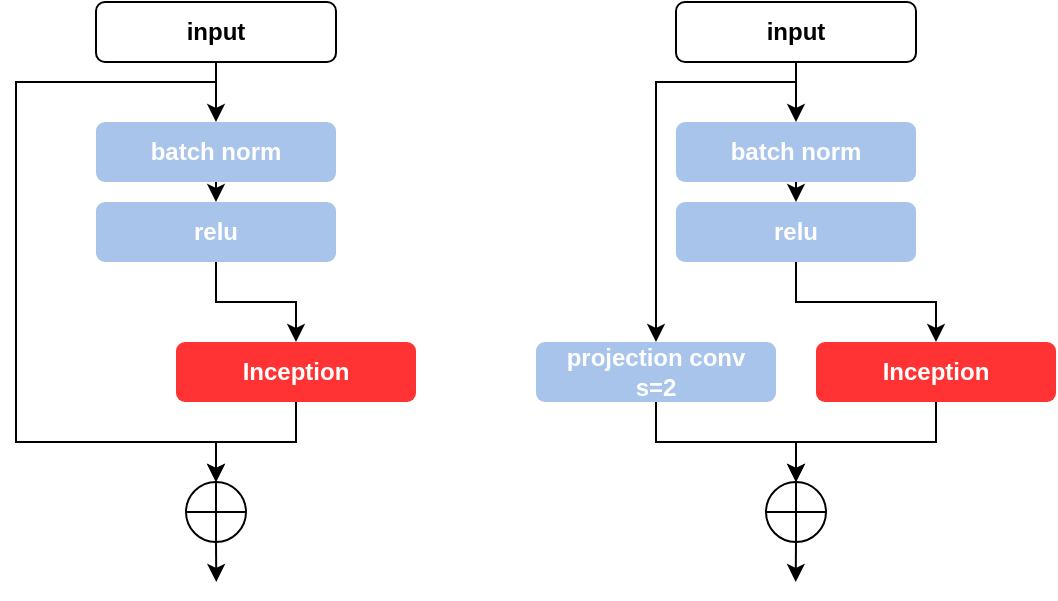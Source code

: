 <mxfile version="14.6.13" type="device"><diagram id="Q7RbMu6w8UUCQfV2A-L7" name="Page-1"><mxGraphModel dx="946" dy="680" grid="1" gridSize="10" guides="1" tooltips="1" connect="1" arrows="1" fold="1" page="1" pageScale="1" pageWidth="1169" pageHeight="827" math="0" shadow="0"><root><mxCell id="0"/><mxCell id="1" parent="0"/><mxCell id="Gf33hJfLFEH2zYT-fITA-1" style="edgeStyle=orthogonalEdgeStyle;rounded=0;orthogonalLoop=1;jettySize=auto;html=1;exitX=0.5;exitY=1;exitDx=0;exitDy=0;entryX=0.5;entryY=0;entryDx=0;entryDy=0;" parent="1" source="Gf33hJfLFEH2zYT-fITA-2" target="Gf33hJfLFEH2zYT-fITA-5" edge="1"><mxGeometry relative="1" as="geometry"/></mxCell><mxCell id="Gf33hJfLFEH2zYT-fITA-2" value="&lt;b&gt;batch norm&lt;/b&gt;" style="rounded=1;whiteSpace=wrap;html=1;fillColor=#A9C4EB;strokeColor=none;fontColor=#ffffff;" parent="1" vertex="1"><mxGeometry x="240" y="130" width="120" height="30" as="geometry"/></mxCell><mxCell id="Gf33hJfLFEH2zYT-fITA-3" style="edgeStyle=orthogonalEdgeStyle;rounded=0;orthogonalLoop=1;jettySize=auto;html=1;exitX=0.5;exitY=1;exitDx=0;exitDy=0;entryX=0.5;entryY=0;entryDx=0;entryDy=0;" parent="1" source="Gf33hJfLFEH2zYT-fITA-5" target="Gf33hJfLFEH2zYT-fITA-7" edge="1"><mxGeometry relative="1" as="geometry"/></mxCell><mxCell id="Gf33hJfLFEH2zYT-fITA-5" value="&lt;b&gt;relu&lt;/b&gt;" style="rounded=1;whiteSpace=wrap;html=1;fillColor=#A9C4EB;strokeColor=none;fontColor=#ffffff;" parent="1" vertex="1"><mxGeometry x="240" y="170" width="120" height="30" as="geometry"/></mxCell><mxCell id="Gf33hJfLFEH2zYT-fITA-6" style="edgeStyle=orthogonalEdgeStyle;rounded=0;orthogonalLoop=1;jettySize=auto;html=1;exitX=0.5;exitY=1;exitDx=0;exitDy=0;entryX=0.5;entryY=0;entryDx=0;entryDy=0;" parent="1" source="Gf33hJfLFEH2zYT-fITA-7" target="Gf33hJfLFEH2zYT-fITA-9" edge="1"><mxGeometry relative="1" as="geometry"/></mxCell><mxCell id="Gf33hJfLFEH2zYT-fITA-7" value="&lt;b&gt;Inception&lt;/b&gt;" style="rounded=1;whiteSpace=wrap;html=1;strokeColor=none;fontColor=#ffffff;fillColor=#FF3333;" parent="1" vertex="1"><mxGeometry x="280" y="240" width="120" height="30" as="geometry"/></mxCell><mxCell id="Gf33hJfLFEH2zYT-fITA-8" style="edgeStyle=orthogonalEdgeStyle;rounded=0;orthogonalLoop=1;jettySize=auto;html=1;exitX=0.5;exitY=1;exitDx=0;exitDy=0;" parent="1" source="Gf33hJfLFEH2zYT-fITA-9" edge="1"><mxGeometry relative="1" as="geometry"><mxPoint x="300.143" y="360.0" as="targetPoint"/></mxGeometry></mxCell><mxCell id="Gf33hJfLFEH2zYT-fITA-9" value="" style="shape=orEllipse;perimeter=ellipsePerimeter;whiteSpace=wrap;html=1;backgroundOutline=1;" parent="1" vertex="1"><mxGeometry x="285" y="310" width="30" height="30" as="geometry"/></mxCell><mxCell id="Gf33hJfLFEH2zYT-fITA-10" value="" style="endArrow=classic;html=1;entryX=0.5;entryY=0;entryDx=0;entryDy=0;" parent="1" target="Gf33hJfLFEH2zYT-fITA-2" edge="1"><mxGeometry width="50" height="50" relative="1" as="geometry"><mxPoint x="300.0" y="100.0" as="sourcePoint"/><mxPoint x="390" y="170" as="targetPoint"/></mxGeometry></mxCell><mxCell id="Gf33hJfLFEH2zYT-fITA-11" style="edgeStyle=orthogonalEdgeStyle;rounded=0;orthogonalLoop=1;jettySize=auto;html=1;exitX=0.5;exitY=1;exitDx=0;exitDy=0;entryX=0.5;entryY=0;entryDx=0;entryDy=0;" parent="1" source="Gf33hJfLFEH2zYT-fITA-12" target="Gf33hJfLFEH2zYT-fITA-15" edge="1"><mxGeometry relative="1" as="geometry"/></mxCell><mxCell id="Gf33hJfLFEH2zYT-fITA-12" value="&lt;b&gt;batch norm&lt;/b&gt;" style="rounded=1;whiteSpace=wrap;html=1;fillColor=#A9C4EB;strokeColor=none;fontColor=#ffffff;" parent="1" vertex="1"><mxGeometry x="530" y="130" width="120" height="30" as="geometry"/></mxCell><mxCell id="Gf33hJfLFEH2zYT-fITA-13" style="edgeStyle=orthogonalEdgeStyle;rounded=0;orthogonalLoop=1;jettySize=auto;html=1;exitX=0.5;exitY=1;exitDx=0;exitDy=0;entryX=0.5;entryY=0;entryDx=0;entryDy=0;" parent="1" source="Gf33hJfLFEH2zYT-fITA-15" target="Gf33hJfLFEH2zYT-fITA-17" edge="1"><mxGeometry relative="1" as="geometry"/></mxCell><mxCell id="Gf33hJfLFEH2zYT-fITA-15" value="&lt;b&gt;relu&lt;/b&gt;" style="rounded=1;whiteSpace=wrap;html=1;fillColor=#A9C4EB;strokeColor=none;fontColor=#ffffff;" parent="1" vertex="1"><mxGeometry x="530" y="170" width="120" height="30" as="geometry"/></mxCell><mxCell id="Gf33hJfLFEH2zYT-fITA-16" style="edgeStyle=orthogonalEdgeStyle;rounded=0;orthogonalLoop=1;jettySize=auto;html=1;exitX=0.5;exitY=1;exitDx=0;exitDy=0;entryX=0.5;entryY=0;entryDx=0;entryDy=0;" parent="1" source="Gf33hJfLFEH2zYT-fITA-17" target="Gf33hJfLFEH2zYT-fITA-19" edge="1"><mxGeometry relative="1" as="geometry"/></mxCell><mxCell id="Gf33hJfLFEH2zYT-fITA-17" value="&lt;b&gt;Inception&lt;/b&gt;" style="rounded=1;whiteSpace=wrap;html=1;strokeColor=none;fontColor=#ffffff;fillColor=#FF3333;" parent="1" vertex="1"><mxGeometry x="600" y="240" width="120" height="30" as="geometry"/></mxCell><mxCell id="Gf33hJfLFEH2zYT-fITA-18" style="edgeStyle=orthogonalEdgeStyle;rounded=0;orthogonalLoop=1;jettySize=auto;html=1;exitX=0.5;exitY=1;exitDx=0;exitDy=0;" parent="1" source="Gf33hJfLFEH2zYT-fITA-19" edge="1"><mxGeometry relative="1" as="geometry"><mxPoint x="589.857" y="360.0" as="targetPoint"/></mxGeometry></mxCell><mxCell id="Gf33hJfLFEH2zYT-fITA-19" value="" style="shape=orEllipse;perimeter=ellipsePerimeter;whiteSpace=wrap;html=1;backgroundOutline=1;" parent="1" vertex="1"><mxGeometry x="575" y="310" width="30" height="30" as="geometry"/></mxCell><mxCell id="Gf33hJfLFEH2zYT-fITA-20" value="" style="endArrow=classic;html=1;entryX=0.5;entryY=0;entryDx=0;entryDy=0;" parent="1" target="Gf33hJfLFEH2zYT-fITA-12" edge="1"><mxGeometry width="50" height="50" relative="1" as="geometry"><mxPoint x="590.0" y="100.0" as="sourcePoint"/><mxPoint x="680" y="170" as="targetPoint"/></mxGeometry></mxCell><mxCell id="Gf33hJfLFEH2zYT-fITA-21" style="edgeStyle=orthogonalEdgeStyle;rounded=0;orthogonalLoop=1;jettySize=auto;html=1;exitX=0.5;exitY=1;exitDx=0;exitDy=0;entryX=0.5;entryY=0;entryDx=0;entryDy=0;" parent="1" source="Gf33hJfLFEH2zYT-fITA-22" target="Gf33hJfLFEH2zYT-fITA-19" edge="1"><mxGeometry relative="1" as="geometry"/></mxCell><mxCell id="Gf33hJfLFEH2zYT-fITA-22" value="&lt;b&gt;projection conv&lt;br&gt;s=2&lt;/b&gt;" style="rounded=1;whiteSpace=wrap;html=1;fillColor=#A9C4EB;strokeColor=none;fontColor=#ffffff;" parent="1" vertex="1"><mxGeometry x="460" y="240" width="120" height="30" as="geometry"/></mxCell><mxCell id="6pfCvFJNasNO1irN-84l-2" style="edgeStyle=orthogonalEdgeStyle;rounded=0;orthogonalLoop=1;jettySize=auto;html=1;exitX=0.5;exitY=1;exitDx=0;exitDy=0;entryX=0.5;entryY=0;entryDx=0;entryDy=0;" edge="1" parent="1" source="6pfCvFJNasNO1irN-84l-1" target="Gf33hJfLFEH2zYT-fITA-9"><mxGeometry relative="1" as="geometry"><Array as="points"><mxPoint x="300" y="110"/><mxPoint x="200" y="110"/><mxPoint x="200" y="290"/><mxPoint x="300" y="290"/></Array></mxGeometry></mxCell><mxCell id="6pfCvFJNasNO1irN-84l-1" value="&lt;b&gt;input&lt;/b&gt;" style="rounded=1;whiteSpace=wrap;html=1;" vertex="1" parent="1"><mxGeometry x="240" y="70" width="120" height="30" as="geometry"/></mxCell><mxCell id="6pfCvFJNasNO1irN-84l-5" style="edgeStyle=orthogonalEdgeStyle;rounded=0;orthogonalLoop=1;jettySize=auto;html=1;exitX=0.5;exitY=1;exitDx=0;exitDy=0;entryX=0.5;entryY=0;entryDx=0;entryDy=0;" edge="1" parent="1" source="6pfCvFJNasNO1irN-84l-3" target="Gf33hJfLFEH2zYT-fITA-22"><mxGeometry relative="1" as="geometry"><Array as="points"><mxPoint x="590" y="110"/><mxPoint x="520" y="110"/></Array></mxGeometry></mxCell><mxCell id="6pfCvFJNasNO1irN-84l-3" value="&lt;b&gt;input&lt;/b&gt;" style="rounded=1;whiteSpace=wrap;html=1;" vertex="1" parent="1"><mxGeometry x="530" y="70" width="120" height="30" as="geometry"/></mxCell></root></mxGraphModel></diagram></mxfile>